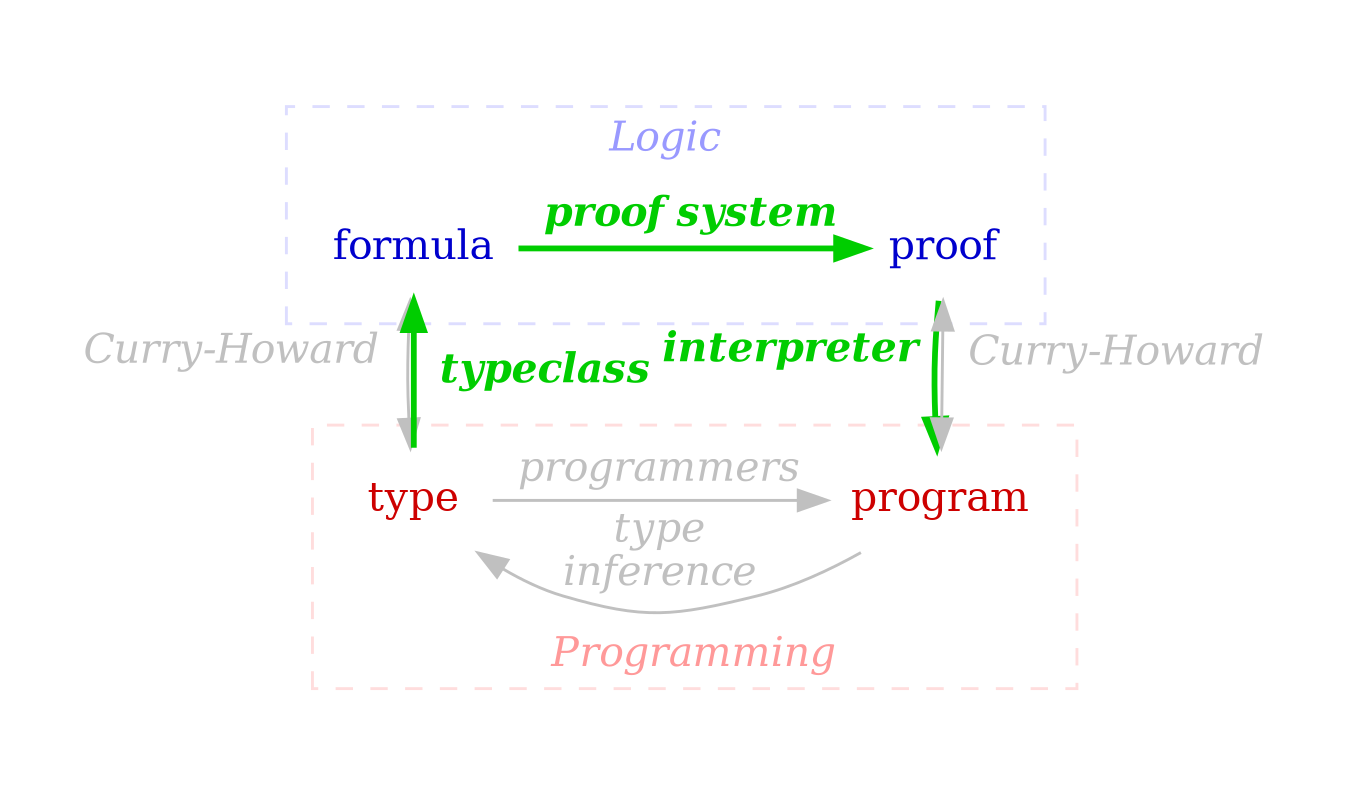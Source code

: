 digraph x {
  pad=0.4
  size="9,15!"

  node [shape=none]
  edge [color=grey fontcolor=grey fontname="times-italic"]

  subgraph cluster_logic {
    label=<Logic>
    color="#ddddff"
    fontcolor="#9999ff"
    fontname="times-italic"
    style=dashed

    formula [fontcolor=blue3]
    proof [fontcolor=blue3]
    
    { rank=same formula proof }
  }
 
  subgraph cluster_prog {
    label="\nProgramming"
    labelloc=b
    color="#ffdddd"
    fontcolor="#ff9999"
    fontname="times-italic"
    style=dashed
    
    program [fontcolor=red3]
    type [fontcolor=red3]
    
    { rank=same type program }  
  }

  formula -> proof [label=<<b>proof system</b>>,color=green3,fontcolor=green3,style=bold]
  program -> type [label="type\ninference",color=grey]
  type -> program [label="programmers",color=grey]

  formula -> type [xlabel="Curry-Howard  ",dir=both,color=grey]
  program -> proof [xlabel="  Curry-Howard",dir=both,color=grey]

  type -> formula [label=<<b>  typeclass</b>>,color=green3,fontcolor=green3,style=bold]
  proof -> program [xlabel=<<b>interpreter </b>>,color=green3,fontcolor=green3,style=bold]
}